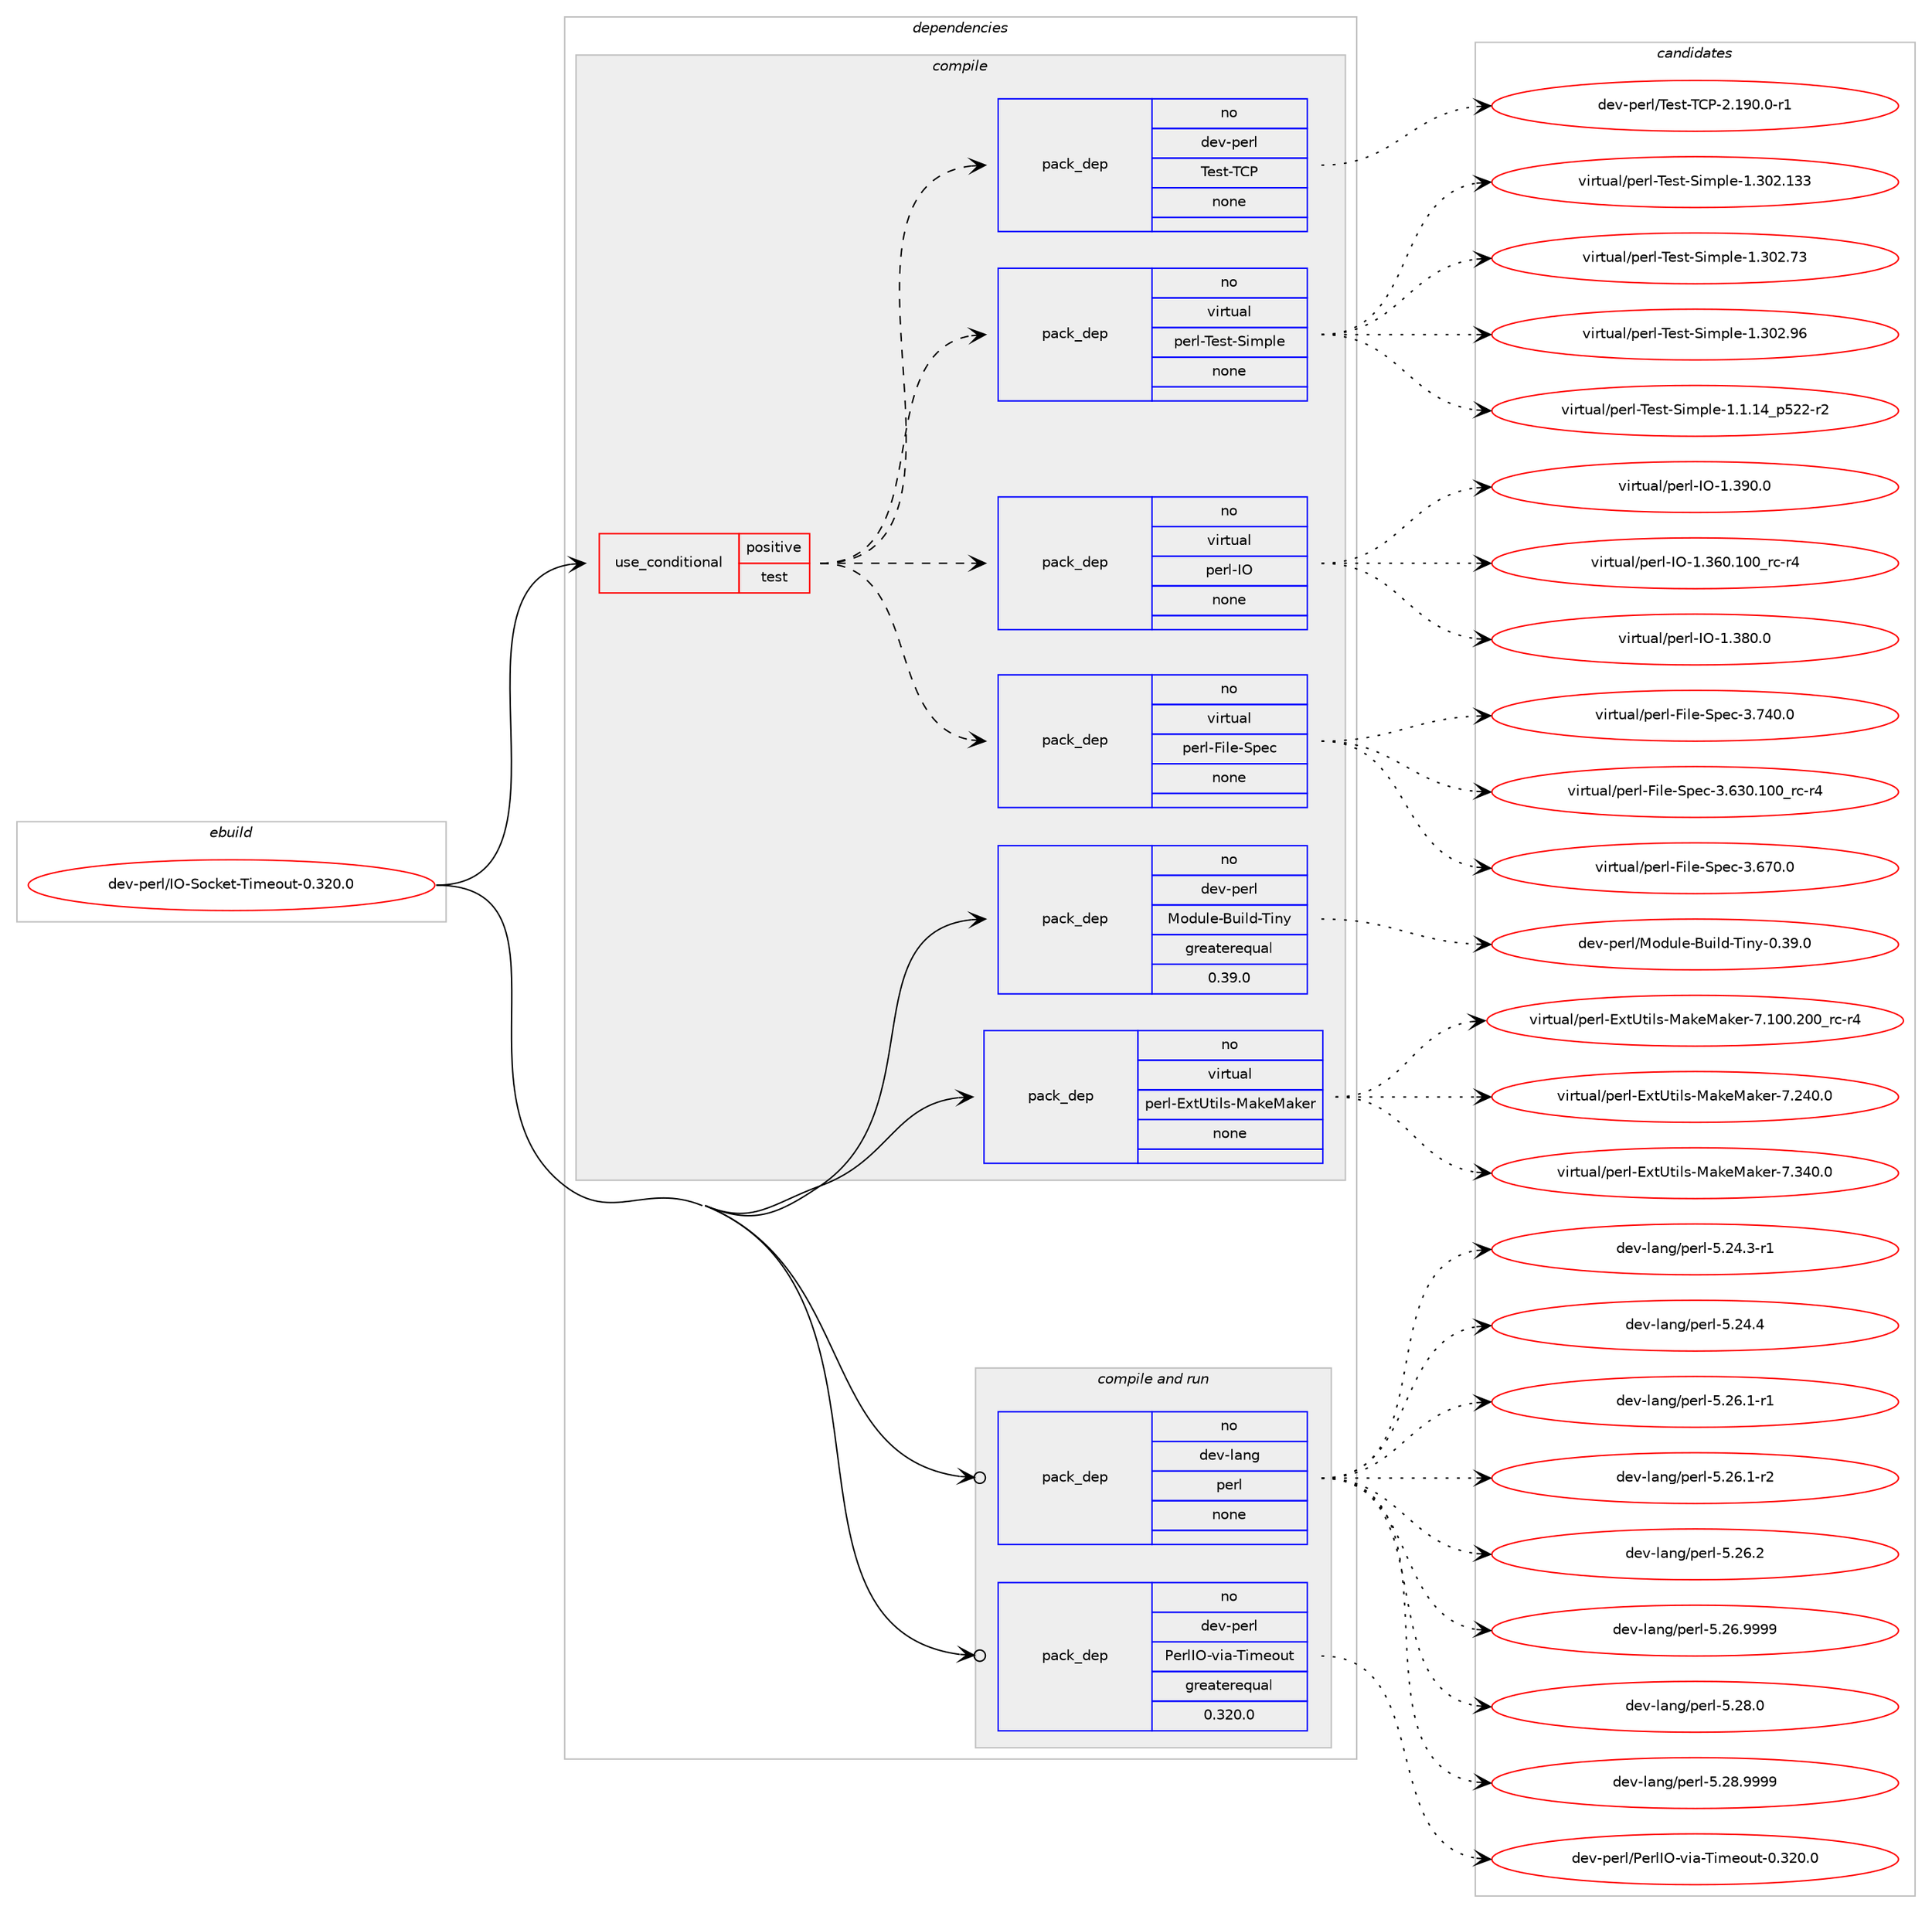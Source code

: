 digraph prolog {

# *************
# Graph options
# *************

newrank=true;
concentrate=true;
compound=true;
graph [rankdir=LR,fontname=Helvetica,fontsize=10,ranksep=1.5];#, ranksep=2.5, nodesep=0.2];
edge  [arrowhead=vee];
node  [fontname=Helvetica,fontsize=10];

# **********
# The ebuild
# **********

subgraph cluster_leftcol {
color=gray;
rank=same;
label=<<i>ebuild</i>>;
id [label="dev-perl/IO-Socket-Timeout-0.320.0", color=red, width=4, href="../dev-perl/IO-Socket-Timeout-0.320.0.svg"];
}

# ****************
# The dependencies
# ****************

subgraph cluster_midcol {
color=gray;
label=<<i>dependencies</i>>;
subgraph cluster_compile {
fillcolor="#eeeeee";
style=filled;
label=<<i>compile</i>>;
subgraph cond368252 {
dependency1382597 [label=<<TABLE BORDER="0" CELLBORDER="1" CELLSPACING="0" CELLPADDING="4"><TR><TD ROWSPAN="3" CELLPADDING="10">use_conditional</TD></TR><TR><TD>positive</TD></TR><TR><TD>test</TD></TR></TABLE>>, shape=none, color=red];
subgraph pack991292 {
dependency1382598 [label=<<TABLE BORDER="0" CELLBORDER="1" CELLSPACING="0" CELLPADDING="4" WIDTH="220"><TR><TD ROWSPAN="6" CELLPADDING="30">pack_dep</TD></TR><TR><TD WIDTH="110">no</TD></TR><TR><TD>virtual</TD></TR><TR><TD>perl-File-Spec</TD></TR><TR><TD>none</TD></TR><TR><TD></TD></TR></TABLE>>, shape=none, color=blue];
}
dependency1382597:e -> dependency1382598:w [weight=20,style="dashed",arrowhead="vee"];
subgraph pack991293 {
dependency1382599 [label=<<TABLE BORDER="0" CELLBORDER="1" CELLSPACING="0" CELLPADDING="4" WIDTH="220"><TR><TD ROWSPAN="6" CELLPADDING="30">pack_dep</TD></TR><TR><TD WIDTH="110">no</TD></TR><TR><TD>virtual</TD></TR><TR><TD>perl-IO</TD></TR><TR><TD>none</TD></TR><TR><TD></TD></TR></TABLE>>, shape=none, color=blue];
}
dependency1382597:e -> dependency1382599:w [weight=20,style="dashed",arrowhead="vee"];
subgraph pack991294 {
dependency1382600 [label=<<TABLE BORDER="0" CELLBORDER="1" CELLSPACING="0" CELLPADDING="4" WIDTH="220"><TR><TD ROWSPAN="6" CELLPADDING="30">pack_dep</TD></TR><TR><TD WIDTH="110">no</TD></TR><TR><TD>virtual</TD></TR><TR><TD>perl-Test-Simple</TD></TR><TR><TD>none</TD></TR><TR><TD></TD></TR></TABLE>>, shape=none, color=blue];
}
dependency1382597:e -> dependency1382600:w [weight=20,style="dashed",arrowhead="vee"];
subgraph pack991295 {
dependency1382601 [label=<<TABLE BORDER="0" CELLBORDER="1" CELLSPACING="0" CELLPADDING="4" WIDTH="220"><TR><TD ROWSPAN="6" CELLPADDING="30">pack_dep</TD></TR><TR><TD WIDTH="110">no</TD></TR><TR><TD>dev-perl</TD></TR><TR><TD>Test-TCP</TD></TR><TR><TD>none</TD></TR><TR><TD></TD></TR></TABLE>>, shape=none, color=blue];
}
dependency1382597:e -> dependency1382601:w [weight=20,style="dashed",arrowhead="vee"];
}
id:e -> dependency1382597:w [weight=20,style="solid",arrowhead="vee"];
subgraph pack991296 {
dependency1382602 [label=<<TABLE BORDER="0" CELLBORDER="1" CELLSPACING="0" CELLPADDING="4" WIDTH="220"><TR><TD ROWSPAN="6" CELLPADDING="30">pack_dep</TD></TR><TR><TD WIDTH="110">no</TD></TR><TR><TD>dev-perl</TD></TR><TR><TD>Module-Build-Tiny</TD></TR><TR><TD>greaterequal</TD></TR><TR><TD>0.39.0</TD></TR></TABLE>>, shape=none, color=blue];
}
id:e -> dependency1382602:w [weight=20,style="solid",arrowhead="vee"];
subgraph pack991297 {
dependency1382603 [label=<<TABLE BORDER="0" CELLBORDER="1" CELLSPACING="0" CELLPADDING="4" WIDTH="220"><TR><TD ROWSPAN="6" CELLPADDING="30">pack_dep</TD></TR><TR><TD WIDTH="110">no</TD></TR><TR><TD>virtual</TD></TR><TR><TD>perl-ExtUtils-MakeMaker</TD></TR><TR><TD>none</TD></TR><TR><TD></TD></TR></TABLE>>, shape=none, color=blue];
}
id:e -> dependency1382603:w [weight=20,style="solid",arrowhead="vee"];
}
subgraph cluster_compileandrun {
fillcolor="#eeeeee";
style=filled;
label=<<i>compile and run</i>>;
subgraph pack991298 {
dependency1382604 [label=<<TABLE BORDER="0" CELLBORDER="1" CELLSPACING="0" CELLPADDING="4" WIDTH="220"><TR><TD ROWSPAN="6" CELLPADDING="30">pack_dep</TD></TR><TR><TD WIDTH="110">no</TD></TR><TR><TD>dev-lang</TD></TR><TR><TD>perl</TD></TR><TR><TD>none</TD></TR><TR><TD></TD></TR></TABLE>>, shape=none, color=blue];
}
id:e -> dependency1382604:w [weight=20,style="solid",arrowhead="odotvee"];
subgraph pack991299 {
dependency1382605 [label=<<TABLE BORDER="0" CELLBORDER="1" CELLSPACING="0" CELLPADDING="4" WIDTH="220"><TR><TD ROWSPAN="6" CELLPADDING="30">pack_dep</TD></TR><TR><TD WIDTH="110">no</TD></TR><TR><TD>dev-perl</TD></TR><TR><TD>PerlIO-via-Timeout</TD></TR><TR><TD>greaterequal</TD></TR><TR><TD>0.320.0</TD></TR></TABLE>>, shape=none, color=blue];
}
id:e -> dependency1382605:w [weight=20,style="solid",arrowhead="odotvee"];
}
subgraph cluster_run {
fillcolor="#eeeeee";
style=filled;
label=<<i>run</i>>;
}
}

# **************
# The candidates
# **************

subgraph cluster_choices {
rank=same;
color=gray;
label=<<i>candidates</i>>;

subgraph choice991292 {
color=black;
nodesep=1;
choice118105114116117971084711210111410845701051081014583112101994551465451484649484895114994511452 [label="virtual/perl-File-Spec-3.630.100_rc-r4", color=red, width=4,href="../virtual/perl-File-Spec-3.630.100_rc-r4.svg"];
choice118105114116117971084711210111410845701051081014583112101994551465455484648 [label="virtual/perl-File-Spec-3.670.0", color=red, width=4,href="../virtual/perl-File-Spec-3.670.0.svg"];
choice118105114116117971084711210111410845701051081014583112101994551465552484648 [label="virtual/perl-File-Spec-3.740.0", color=red, width=4,href="../virtual/perl-File-Spec-3.740.0.svg"];
dependency1382598:e -> choice118105114116117971084711210111410845701051081014583112101994551465451484649484895114994511452:w [style=dotted,weight="100"];
dependency1382598:e -> choice118105114116117971084711210111410845701051081014583112101994551465455484648:w [style=dotted,weight="100"];
dependency1382598:e -> choice118105114116117971084711210111410845701051081014583112101994551465552484648:w [style=dotted,weight="100"];
}
subgraph choice991293 {
color=black;
nodesep=1;
choice11810511411611797108471121011141084573794549465154484649484895114994511452 [label="virtual/perl-IO-1.360.100_rc-r4", color=red, width=4,href="../virtual/perl-IO-1.360.100_rc-r4.svg"];
choice11810511411611797108471121011141084573794549465156484648 [label="virtual/perl-IO-1.380.0", color=red, width=4,href="../virtual/perl-IO-1.380.0.svg"];
choice11810511411611797108471121011141084573794549465157484648 [label="virtual/perl-IO-1.390.0", color=red, width=4,href="../virtual/perl-IO-1.390.0.svg"];
dependency1382599:e -> choice11810511411611797108471121011141084573794549465154484649484895114994511452:w [style=dotted,weight="100"];
dependency1382599:e -> choice11810511411611797108471121011141084573794549465156484648:w [style=dotted,weight="100"];
dependency1382599:e -> choice11810511411611797108471121011141084573794549465157484648:w [style=dotted,weight="100"];
}
subgraph choice991294 {
color=black;
nodesep=1;
choice11810511411611797108471121011141084584101115116458310510911210810145494649464952951125350504511450 [label="virtual/perl-Test-Simple-1.1.14_p522-r2", color=red, width=4,href="../virtual/perl-Test-Simple-1.1.14_p522-r2.svg"];
choice11810511411611797108471121011141084584101115116458310510911210810145494651485046495151 [label="virtual/perl-Test-Simple-1.302.133", color=red, width=4,href="../virtual/perl-Test-Simple-1.302.133.svg"];
choice118105114116117971084711210111410845841011151164583105109112108101454946514850465551 [label="virtual/perl-Test-Simple-1.302.73", color=red, width=4,href="../virtual/perl-Test-Simple-1.302.73.svg"];
choice118105114116117971084711210111410845841011151164583105109112108101454946514850465754 [label="virtual/perl-Test-Simple-1.302.96", color=red, width=4,href="../virtual/perl-Test-Simple-1.302.96.svg"];
dependency1382600:e -> choice11810511411611797108471121011141084584101115116458310510911210810145494649464952951125350504511450:w [style=dotted,weight="100"];
dependency1382600:e -> choice11810511411611797108471121011141084584101115116458310510911210810145494651485046495151:w [style=dotted,weight="100"];
dependency1382600:e -> choice118105114116117971084711210111410845841011151164583105109112108101454946514850465551:w [style=dotted,weight="100"];
dependency1382600:e -> choice118105114116117971084711210111410845841011151164583105109112108101454946514850465754:w [style=dotted,weight="100"];
}
subgraph choice991295 {
color=black;
nodesep=1;
choice1001011184511210111410847841011151164584678045504649574846484511449 [label="dev-perl/Test-TCP-2.190.0-r1", color=red, width=4,href="../dev-perl/Test-TCP-2.190.0-r1.svg"];
dependency1382601:e -> choice1001011184511210111410847841011151164584678045504649574846484511449:w [style=dotted,weight="100"];
}
subgraph choice991296 {
color=black;
nodesep=1;
choice1001011184511210111410847771111001171081014566117105108100458410511012145484651574648 [label="dev-perl/Module-Build-Tiny-0.39.0", color=red, width=4,href="../dev-perl/Module-Build-Tiny-0.39.0.svg"];
dependency1382602:e -> choice1001011184511210111410847771111001171081014566117105108100458410511012145484651574648:w [style=dotted,weight="100"];
}
subgraph choice991297 {
color=black;
nodesep=1;
choice118105114116117971084711210111410845691201168511610510811545779710710177971071011144555464948484650484895114994511452 [label="virtual/perl-ExtUtils-MakeMaker-7.100.200_rc-r4", color=red, width=4,href="../virtual/perl-ExtUtils-MakeMaker-7.100.200_rc-r4.svg"];
choice118105114116117971084711210111410845691201168511610510811545779710710177971071011144555465052484648 [label="virtual/perl-ExtUtils-MakeMaker-7.240.0", color=red, width=4,href="../virtual/perl-ExtUtils-MakeMaker-7.240.0.svg"];
choice118105114116117971084711210111410845691201168511610510811545779710710177971071011144555465152484648 [label="virtual/perl-ExtUtils-MakeMaker-7.340.0", color=red, width=4,href="../virtual/perl-ExtUtils-MakeMaker-7.340.0.svg"];
dependency1382603:e -> choice118105114116117971084711210111410845691201168511610510811545779710710177971071011144555464948484650484895114994511452:w [style=dotted,weight="100"];
dependency1382603:e -> choice118105114116117971084711210111410845691201168511610510811545779710710177971071011144555465052484648:w [style=dotted,weight="100"];
dependency1382603:e -> choice118105114116117971084711210111410845691201168511610510811545779710710177971071011144555465152484648:w [style=dotted,weight="100"];
}
subgraph choice991298 {
color=black;
nodesep=1;
choice100101118451089711010347112101114108455346505246514511449 [label="dev-lang/perl-5.24.3-r1", color=red, width=4,href="../dev-lang/perl-5.24.3-r1.svg"];
choice10010111845108971101034711210111410845534650524652 [label="dev-lang/perl-5.24.4", color=red, width=4,href="../dev-lang/perl-5.24.4.svg"];
choice100101118451089711010347112101114108455346505446494511449 [label="dev-lang/perl-5.26.1-r1", color=red, width=4,href="../dev-lang/perl-5.26.1-r1.svg"];
choice100101118451089711010347112101114108455346505446494511450 [label="dev-lang/perl-5.26.1-r2", color=red, width=4,href="../dev-lang/perl-5.26.1-r2.svg"];
choice10010111845108971101034711210111410845534650544650 [label="dev-lang/perl-5.26.2", color=red, width=4,href="../dev-lang/perl-5.26.2.svg"];
choice10010111845108971101034711210111410845534650544657575757 [label="dev-lang/perl-5.26.9999", color=red, width=4,href="../dev-lang/perl-5.26.9999.svg"];
choice10010111845108971101034711210111410845534650564648 [label="dev-lang/perl-5.28.0", color=red, width=4,href="../dev-lang/perl-5.28.0.svg"];
choice10010111845108971101034711210111410845534650564657575757 [label="dev-lang/perl-5.28.9999", color=red, width=4,href="../dev-lang/perl-5.28.9999.svg"];
dependency1382604:e -> choice100101118451089711010347112101114108455346505246514511449:w [style=dotted,weight="100"];
dependency1382604:e -> choice10010111845108971101034711210111410845534650524652:w [style=dotted,weight="100"];
dependency1382604:e -> choice100101118451089711010347112101114108455346505446494511449:w [style=dotted,weight="100"];
dependency1382604:e -> choice100101118451089711010347112101114108455346505446494511450:w [style=dotted,weight="100"];
dependency1382604:e -> choice10010111845108971101034711210111410845534650544650:w [style=dotted,weight="100"];
dependency1382604:e -> choice10010111845108971101034711210111410845534650544657575757:w [style=dotted,weight="100"];
dependency1382604:e -> choice10010111845108971101034711210111410845534650564648:w [style=dotted,weight="100"];
dependency1382604:e -> choice10010111845108971101034711210111410845534650564657575757:w [style=dotted,weight="100"];
}
subgraph choice991299 {
color=black;
nodesep=1;
choice1001011184511210111410847801011141087379451181059745841051091011111171164548465150484648 [label="dev-perl/PerlIO-via-Timeout-0.320.0", color=red, width=4,href="../dev-perl/PerlIO-via-Timeout-0.320.0.svg"];
dependency1382605:e -> choice1001011184511210111410847801011141087379451181059745841051091011111171164548465150484648:w [style=dotted,weight="100"];
}
}

}
